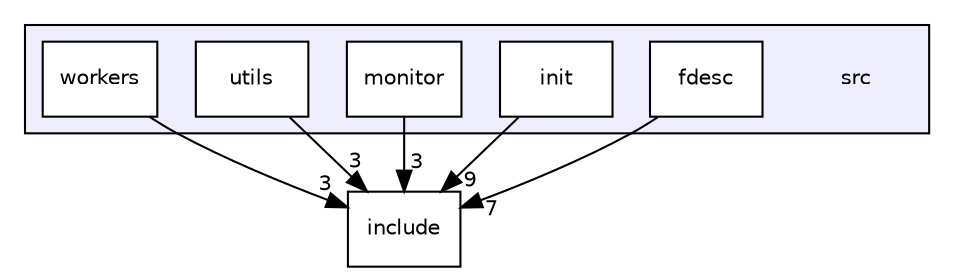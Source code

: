 digraph "src" {
  compound=true
  node [ fontsize="10", fontname="Helvetica"];
  edge [ labelfontsize="10", labelfontname="Helvetica"];
  subgraph clusterdir_68267d1309a1af8e8297ef4c3efbcdba {
    graph [ bgcolor="#eeeeff", pencolor="black", label="" URL="dir_68267d1309a1af8e8297ef4c3efbcdba.html"];
    dir_68267d1309a1af8e8297ef4c3efbcdba [shape=plaintext label="src"];
    dir_5f98ae9e9a03d3b24cef1fcabaccb56c [shape=box label="fdesc" color="black" fillcolor="white" style="filled" URL="dir_5f98ae9e9a03d3b24cef1fcabaccb56c.html"];
    dir_93ef7a03ae011ca5032e526d863e8f9f [shape=box label="init" color="black" fillcolor="white" style="filled" URL="dir_93ef7a03ae011ca5032e526d863e8f9f.html"];
    dir_0ed54ec999b4474c70e586f61222a471 [shape=box label="monitor" color="black" fillcolor="white" style="filled" URL="dir_0ed54ec999b4474c70e586f61222a471.html"];
    dir_313caf1132e152dd9b58bea13a4052ca [shape=box label="utils" color="black" fillcolor="white" style="filled" URL="dir_313caf1132e152dd9b58bea13a4052ca.html"];
    dir_915448f4668d5edb3874ac3567747f98 [shape=box label="workers" color="black" fillcolor="white" style="filled" URL="dir_915448f4668d5edb3874ac3567747f98.html"];
  }
  dir_d44c64559bbebec7f509842c48db8b23 [shape=box label="include" URL="dir_d44c64559bbebec7f509842c48db8b23.html"];
  dir_915448f4668d5edb3874ac3567747f98->dir_d44c64559bbebec7f509842c48db8b23 [headlabel="3", labeldistance=1.5 headhref="dir_000007_000001.html"];
  dir_0ed54ec999b4474c70e586f61222a471->dir_d44c64559bbebec7f509842c48db8b23 [headlabel="3", labeldistance=1.5 headhref="dir_000005_000001.html"];
  dir_5f98ae9e9a03d3b24cef1fcabaccb56c->dir_d44c64559bbebec7f509842c48db8b23 [headlabel="7", labeldistance=1.5 headhref="dir_000003_000001.html"];
  dir_93ef7a03ae011ca5032e526d863e8f9f->dir_d44c64559bbebec7f509842c48db8b23 [headlabel="9", labeldistance=1.5 headhref="dir_000004_000001.html"];
  dir_313caf1132e152dd9b58bea13a4052ca->dir_d44c64559bbebec7f509842c48db8b23 [headlabel="3", labeldistance=1.5 headhref="dir_000006_000001.html"];
}
